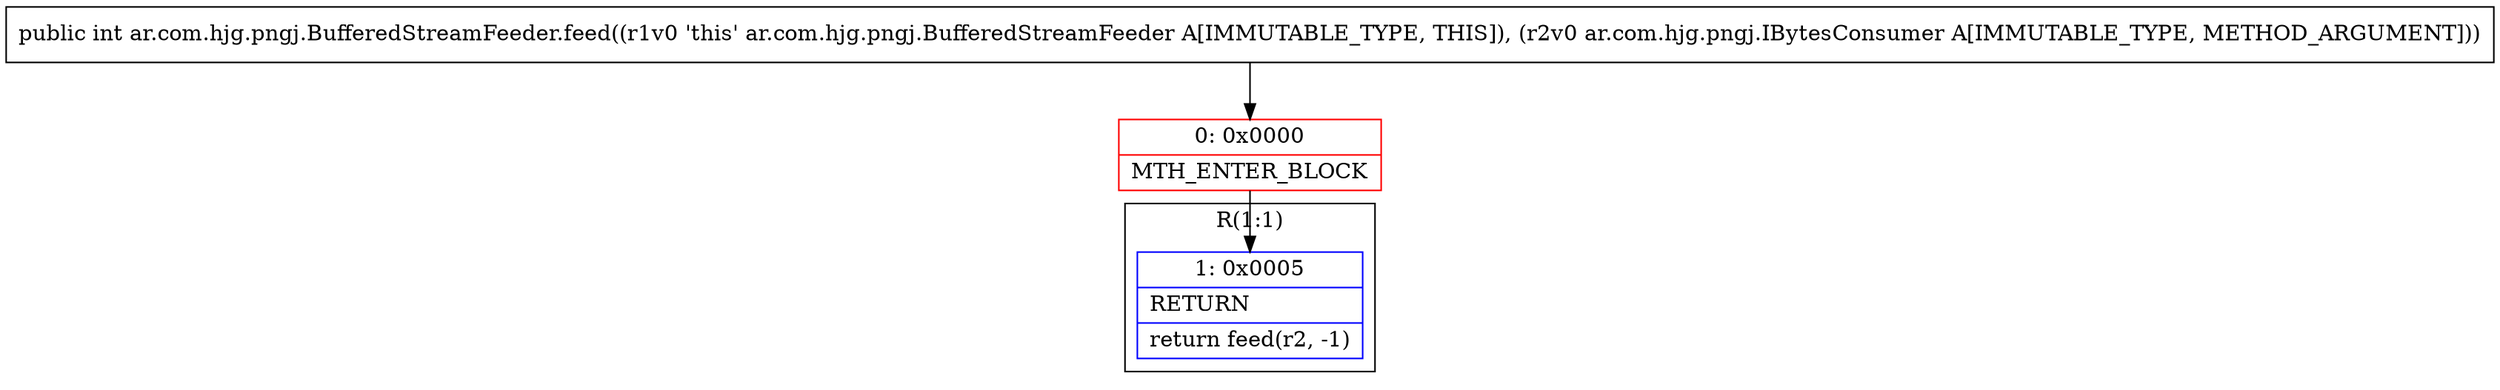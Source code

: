 digraph "CFG forar.com.hjg.pngj.BufferedStreamFeeder.feed(Lar\/com\/hjg\/pngj\/IBytesConsumer;)I" {
subgraph cluster_Region_232861102 {
label = "R(1:1)";
node [shape=record,color=blue];
Node_1 [shape=record,label="{1\:\ 0x0005|RETURN\l|return feed(r2, \-1)\l}"];
}
Node_0 [shape=record,color=red,label="{0\:\ 0x0000|MTH_ENTER_BLOCK\l}"];
MethodNode[shape=record,label="{public int ar.com.hjg.pngj.BufferedStreamFeeder.feed((r1v0 'this' ar.com.hjg.pngj.BufferedStreamFeeder A[IMMUTABLE_TYPE, THIS]), (r2v0 ar.com.hjg.pngj.IBytesConsumer A[IMMUTABLE_TYPE, METHOD_ARGUMENT])) }"];
MethodNode -> Node_0;
Node_0 -> Node_1;
}

